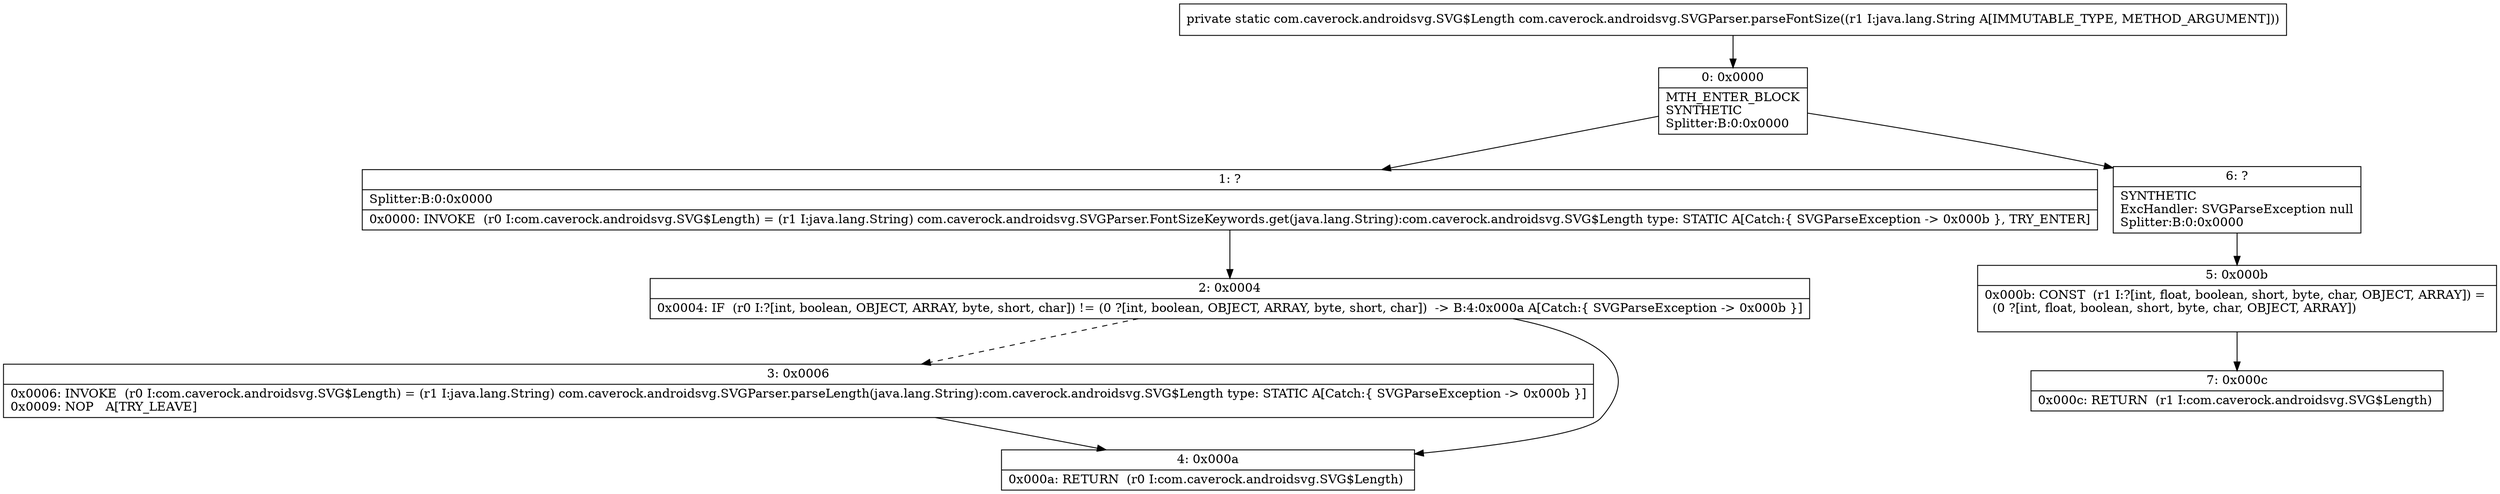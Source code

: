 digraph "CFG forcom.caverock.androidsvg.SVGParser.parseFontSize(Ljava\/lang\/String;)Lcom\/caverock\/androidsvg\/SVG$Length;" {
Node_0 [shape=record,label="{0\:\ 0x0000|MTH_ENTER_BLOCK\lSYNTHETIC\lSplitter:B:0:0x0000\l}"];
Node_1 [shape=record,label="{1\:\ ?|Splitter:B:0:0x0000\l|0x0000: INVOKE  (r0 I:com.caverock.androidsvg.SVG$Length) = (r1 I:java.lang.String) com.caverock.androidsvg.SVGParser.FontSizeKeywords.get(java.lang.String):com.caverock.androidsvg.SVG$Length type: STATIC A[Catch:\{ SVGParseException \-\> 0x000b \}, TRY_ENTER]\l}"];
Node_2 [shape=record,label="{2\:\ 0x0004|0x0004: IF  (r0 I:?[int, boolean, OBJECT, ARRAY, byte, short, char]) != (0 ?[int, boolean, OBJECT, ARRAY, byte, short, char])  \-\> B:4:0x000a A[Catch:\{ SVGParseException \-\> 0x000b \}]\l}"];
Node_3 [shape=record,label="{3\:\ 0x0006|0x0006: INVOKE  (r0 I:com.caverock.androidsvg.SVG$Length) = (r1 I:java.lang.String) com.caverock.androidsvg.SVGParser.parseLength(java.lang.String):com.caverock.androidsvg.SVG$Length type: STATIC A[Catch:\{ SVGParseException \-\> 0x000b \}]\l0x0009: NOP   A[TRY_LEAVE]\l}"];
Node_4 [shape=record,label="{4\:\ 0x000a|0x000a: RETURN  (r0 I:com.caverock.androidsvg.SVG$Length) \l}"];
Node_5 [shape=record,label="{5\:\ 0x000b|0x000b: CONST  (r1 I:?[int, float, boolean, short, byte, char, OBJECT, ARRAY]) = \l  (0 ?[int, float, boolean, short, byte, char, OBJECT, ARRAY])\l \l}"];
Node_6 [shape=record,label="{6\:\ ?|SYNTHETIC\lExcHandler: SVGParseException null\lSplitter:B:0:0x0000\l}"];
Node_7 [shape=record,label="{7\:\ 0x000c|0x000c: RETURN  (r1 I:com.caverock.androidsvg.SVG$Length) \l}"];
MethodNode[shape=record,label="{private static com.caverock.androidsvg.SVG$Length com.caverock.androidsvg.SVGParser.parseFontSize((r1 I:java.lang.String A[IMMUTABLE_TYPE, METHOD_ARGUMENT])) }"];
MethodNode -> Node_0;
Node_0 -> Node_1;
Node_0 -> Node_6;
Node_1 -> Node_2;
Node_2 -> Node_3[style=dashed];
Node_2 -> Node_4;
Node_3 -> Node_4;
Node_5 -> Node_7;
Node_6 -> Node_5;
}

